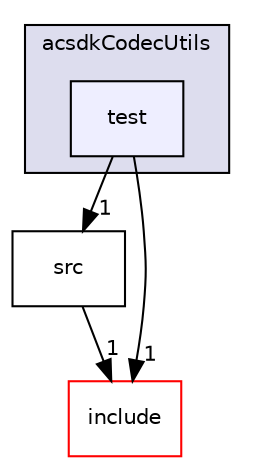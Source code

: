 digraph "/workplace/avs-device-sdk/core/acsdkCodecUtils/test" {
  compound=true
  node [ fontsize="10", fontname="Helvetica"];
  edge [ labelfontsize="10", labelfontname="Helvetica"];
  subgraph clusterdir_4910684639fe6513fc4f3756d7fc0f02 {
    graph [ bgcolor="#ddddee", pencolor="black", label="acsdkCodecUtils" fontname="Helvetica", fontsize="10", URL="dir_4910684639fe6513fc4f3756d7fc0f02.html"]
  dir_50b84a10a64184fc8a76b1ca35468dfa [shape=box, label="test", style="filled", fillcolor="#eeeeff", pencolor="black", URL="dir_50b84a10a64184fc8a76b1ca35468dfa.html"];
  }
  dir_fc7fcddaf0a24ca31eeda4e35021934b [shape=box label="src" URL="dir_fc7fcddaf0a24ca31eeda4e35021934b.html"];
  dir_397128686068e246c885b3648fcff5bf [shape=box label="include" fillcolor="white" style="filled" color="red" URL="dir_397128686068e246c885b3648fcff5bf.html"];
  dir_fc7fcddaf0a24ca31eeda4e35021934b->dir_397128686068e246c885b3648fcff5bf [headlabel="1", labeldistance=1.5 headhref="dir_000539_000534.html"];
  dir_50b84a10a64184fc8a76b1ca35468dfa->dir_fc7fcddaf0a24ca31eeda4e35021934b [headlabel="1", labeldistance=1.5 headhref="dir_000540_000539.html"];
  dir_50b84a10a64184fc8a76b1ca35468dfa->dir_397128686068e246c885b3648fcff5bf [headlabel="1", labeldistance=1.5 headhref="dir_000540_000534.html"];
}
